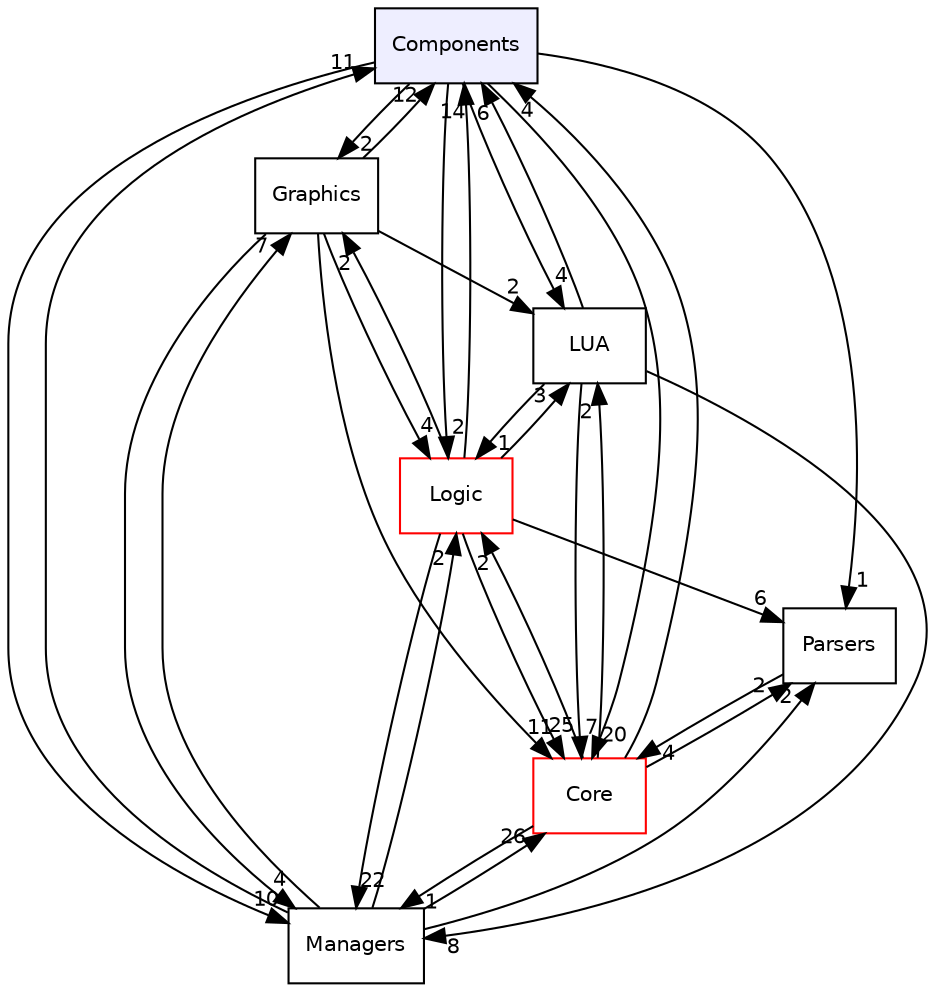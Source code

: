digraph "Components" {
  compound=true
  node [ fontsize="10", fontname="Helvetica"];
  edge [ labelfontsize="10", labelfontname="Helvetica"];
  dir_08f45fe6822aeb4ce2bc268e3b1361be [shape=box, label="Components", style="filled", fillcolor="#eeeeff", pencolor="black", URL="dir_08f45fe6822aeb4ce2bc268e3b1361be.html"];
  dir_64f7452aef2cdad98d34a70f5ea329e2 [shape=box label="Graphics" URL="dir_64f7452aef2cdad98d34a70f5ea329e2.html"];
  dir_c6310732a22f63c0c2fc5595561e68f1 [shape=box label="Core" fillcolor="white" style="filled" color="red" URL="dir_c6310732a22f63c0c2fc5595561e68f1.html"];
  dir_15a9ab385fae7ab291477cfa29e43ded [shape=box label="Managers" URL="dir_15a9ab385fae7ab291477cfa29e43ded.html"];
  dir_431317b2a5ab8e1409cdf5bbbce19c0e [shape=box label="Logic" fillcolor="white" style="filled" color="red" URL="dir_431317b2a5ab8e1409cdf5bbbce19c0e.html"];
  dir_f05c5b220aa3edc3728cdd8161d45887 [shape=box label="LUA" URL="dir_f05c5b220aa3edc3728cdd8161d45887.html"];
  dir_0844288abc73ba2e98f25d64945579f1 [shape=box label="Parsers" URL="dir_0844288abc73ba2e98f25d64945579f1.html"];
  dir_64f7452aef2cdad98d34a70f5ea329e2->dir_c6310732a22f63c0c2fc5595561e68f1 [headlabel="11", labeldistance=1.5 headhref="dir_000004_000002.html"];
  dir_64f7452aef2cdad98d34a70f5ea329e2->dir_08f45fe6822aeb4ce2bc268e3b1361be [headlabel="12", labeldistance=1.5 headhref="dir_000004_000001.html"];
  dir_64f7452aef2cdad98d34a70f5ea329e2->dir_15a9ab385fae7ab291477cfa29e43ded [headlabel="4", labeldistance=1.5 headhref="dir_000004_000010.html"];
  dir_64f7452aef2cdad98d34a70f5ea329e2->dir_431317b2a5ab8e1409cdf5bbbce19c0e [headlabel="4", labeldistance=1.5 headhref="dir_000004_000006.html"];
  dir_64f7452aef2cdad98d34a70f5ea329e2->dir_f05c5b220aa3edc3728cdd8161d45887 [headlabel="2", labeldistance=1.5 headhref="dir_000004_000009.html"];
  dir_c6310732a22f63c0c2fc5595561e68f1->dir_08f45fe6822aeb4ce2bc268e3b1361be [headlabel="4", labeldistance=1.5 headhref="dir_000002_000001.html"];
  dir_c6310732a22f63c0c2fc5595561e68f1->dir_15a9ab385fae7ab291477cfa29e43ded [headlabel="1", labeldistance=1.5 headhref="dir_000002_000010.html"];
  dir_c6310732a22f63c0c2fc5595561e68f1->dir_431317b2a5ab8e1409cdf5bbbce19c0e [headlabel="2", labeldistance=1.5 headhref="dir_000002_000006.html"];
  dir_c6310732a22f63c0c2fc5595561e68f1->dir_f05c5b220aa3edc3728cdd8161d45887 [headlabel="2", labeldistance=1.5 headhref="dir_000002_000009.html"];
  dir_c6310732a22f63c0c2fc5595561e68f1->dir_0844288abc73ba2e98f25d64945579f1 [headlabel="2", labeldistance=1.5 headhref="dir_000002_000012.html"];
  dir_08f45fe6822aeb4ce2bc268e3b1361be->dir_64f7452aef2cdad98d34a70f5ea329e2 [headlabel="2", labeldistance=1.5 headhref="dir_000001_000004.html"];
  dir_08f45fe6822aeb4ce2bc268e3b1361be->dir_c6310732a22f63c0c2fc5595561e68f1 [headlabel="20", labeldistance=1.5 headhref="dir_000001_000002.html"];
  dir_08f45fe6822aeb4ce2bc268e3b1361be->dir_15a9ab385fae7ab291477cfa29e43ded [headlabel="10", labeldistance=1.5 headhref="dir_000001_000010.html"];
  dir_08f45fe6822aeb4ce2bc268e3b1361be->dir_431317b2a5ab8e1409cdf5bbbce19c0e [headlabel="2", labeldistance=1.5 headhref="dir_000001_000006.html"];
  dir_08f45fe6822aeb4ce2bc268e3b1361be->dir_f05c5b220aa3edc3728cdd8161d45887 [headlabel="4", labeldistance=1.5 headhref="dir_000001_000009.html"];
  dir_08f45fe6822aeb4ce2bc268e3b1361be->dir_0844288abc73ba2e98f25d64945579f1 [headlabel="1", labeldistance=1.5 headhref="dir_000001_000012.html"];
  dir_15a9ab385fae7ab291477cfa29e43ded->dir_64f7452aef2cdad98d34a70f5ea329e2 [headlabel="7", labeldistance=1.5 headhref="dir_000010_000004.html"];
  dir_15a9ab385fae7ab291477cfa29e43ded->dir_c6310732a22f63c0c2fc5595561e68f1 [headlabel="26", labeldistance=1.5 headhref="dir_000010_000002.html"];
  dir_15a9ab385fae7ab291477cfa29e43ded->dir_08f45fe6822aeb4ce2bc268e3b1361be [headlabel="11", labeldistance=1.5 headhref="dir_000010_000001.html"];
  dir_15a9ab385fae7ab291477cfa29e43ded->dir_431317b2a5ab8e1409cdf5bbbce19c0e [headlabel="2", labeldistance=1.5 headhref="dir_000010_000006.html"];
  dir_15a9ab385fae7ab291477cfa29e43ded->dir_0844288abc73ba2e98f25d64945579f1 [headlabel="2", labeldistance=1.5 headhref="dir_000010_000012.html"];
  dir_431317b2a5ab8e1409cdf5bbbce19c0e->dir_64f7452aef2cdad98d34a70f5ea329e2 [headlabel="2", labeldistance=1.5 headhref="dir_000006_000004.html"];
  dir_431317b2a5ab8e1409cdf5bbbce19c0e->dir_c6310732a22f63c0c2fc5595561e68f1 [headlabel="25", labeldistance=1.5 headhref="dir_000006_000002.html"];
  dir_431317b2a5ab8e1409cdf5bbbce19c0e->dir_08f45fe6822aeb4ce2bc268e3b1361be [headlabel="14", labeldistance=1.5 headhref="dir_000006_000001.html"];
  dir_431317b2a5ab8e1409cdf5bbbce19c0e->dir_15a9ab385fae7ab291477cfa29e43ded [headlabel="22", labeldistance=1.5 headhref="dir_000006_000010.html"];
  dir_431317b2a5ab8e1409cdf5bbbce19c0e->dir_f05c5b220aa3edc3728cdd8161d45887 [headlabel="3", labeldistance=1.5 headhref="dir_000006_000009.html"];
  dir_431317b2a5ab8e1409cdf5bbbce19c0e->dir_0844288abc73ba2e98f25d64945579f1 [headlabel="6", labeldistance=1.5 headhref="dir_000006_000012.html"];
  dir_f05c5b220aa3edc3728cdd8161d45887->dir_c6310732a22f63c0c2fc5595561e68f1 [headlabel="7", labeldistance=1.5 headhref="dir_000009_000002.html"];
  dir_f05c5b220aa3edc3728cdd8161d45887->dir_08f45fe6822aeb4ce2bc268e3b1361be [headlabel="6", labeldistance=1.5 headhref="dir_000009_000001.html"];
  dir_f05c5b220aa3edc3728cdd8161d45887->dir_15a9ab385fae7ab291477cfa29e43ded [headlabel="8", labeldistance=1.5 headhref="dir_000009_000010.html"];
  dir_f05c5b220aa3edc3728cdd8161d45887->dir_431317b2a5ab8e1409cdf5bbbce19c0e [headlabel="1", labeldistance=1.5 headhref="dir_000009_000006.html"];
  dir_0844288abc73ba2e98f25d64945579f1->dir_c6310732a22f63c0c2fc5595561e68f1 [headlabel="4", labeldistance=1.5 headhref="dir_000012_000002.html"];
}
